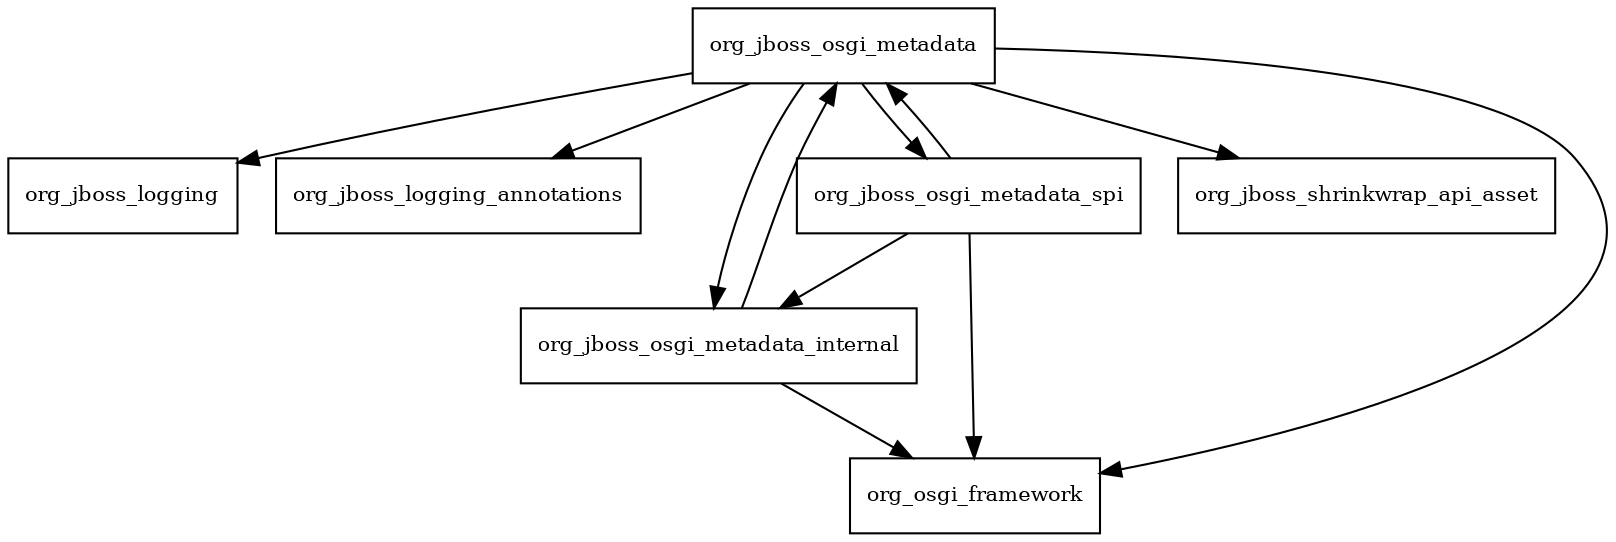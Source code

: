 digraph jbosgi_metadata_2_2_0_Final_redhat_1_package_dependencies {
  node [shape = box, fontsize=10.0];
  org_jboss_osgi_metadata -> org_jboss_logging;
  org_jboss_osgi_metadata -> org_jboss_logging_annotations;
  org_jboss_osgi_metadata -> org_jboss_osgi_metadata_internal;
  org_jboss_osgi_metadata -> org_jboss_osgi_metadata_spi;
  org_jboss_osgi_metadata -> org_jboss_shrinkwrap_api_asset;
  org_jboss_osgi_metadata -> org_osgi_framework;
  org_jboss_osgi_metadata_internal -> org_jboss_osgi_metadata;
  org_jboss_osgi_metadata_internal -> org_osgi_framework;
  org_jboss_osgi_metadata_spi -> org_jboss_osgi_metadata;
  org_jboss_osgi_metadata_spi -> org_jboss_osgi_metadata_internal;
  org_jboss_osgi_metadata_spi -> org_osgi_framework;
}
